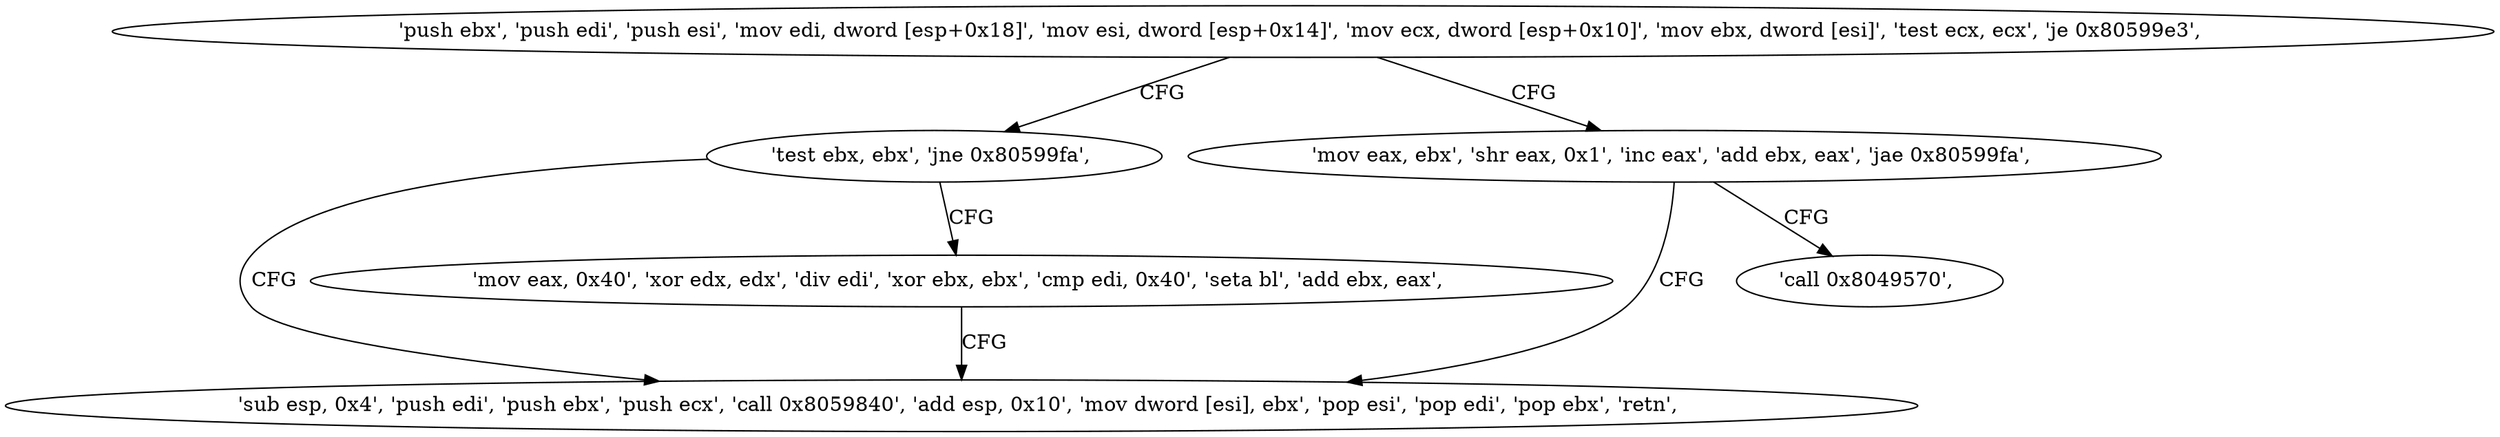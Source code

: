 digraph "func" {
"134584768" [label = "'push ebx', 'push edi', 'push esi', 'mov edi, dword [esp+0x18]', 'mov esi, dword [esp+0x14]', 'mov ecx, dword [esp+0x10]', 'mov ebx, dword [esi]', 'test ecx, ecx', 'je 0x80599e3', " ]
"134584803" [label = "'test ebx, ebx', 'jne 0x80599fa', " ]
"134584789" [label = "'mov eax, ebx', 'shr eax, 0x1', 'inc eax', 'add ebx, eax', 'jae 0x80599fa', " ]
"134584826" [label = "'sub esp, 0x4', 'push edi', 'push ebx', 'push ecx', 'call 0x8059840', 'add esp, 0x10', 'mov dword [esi], ebx', 'pop esi', 'pop edi', 'pop ebx', 'retn', " ]
"134584807" [label = "'mov eax, 0x40', 'xor edx, edx', 'div edi', 'xor ebx, ebx', 'cmp edi, 0x40', 'seta bl', 'add ebx, eax', " ]
"134584798" [label = "'call 0x8049570', " ]
"134584768" -> "134584803" [ label = "CFG" ]
"134584768" -> "134584789" [ label = "CFG" ]
"134584803" -> "134584826" [ label = "CFG" ]
"134584803" -> "134584807" [ label = "CFG" ]
"134584789" -> "134584826" [ label = "CFG" ]
"134584789" -> "134584798" [ label = "CFG" ]
"134584807" -> "134584826" [ label = "CFG" ]
}
